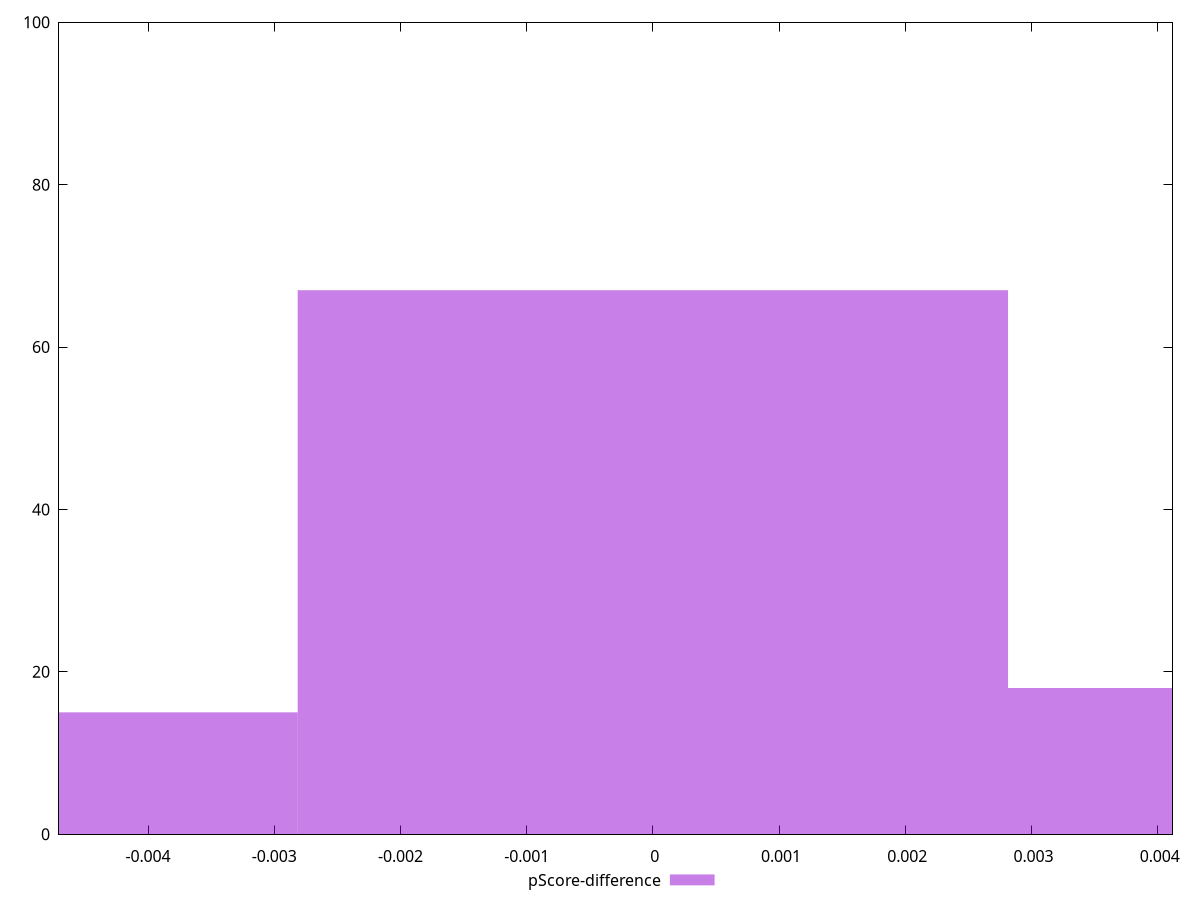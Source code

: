 reset

$pScoreDifference <<EOF
0 67
0.005628916683314227 18
-0.005628916683314227 15
EOF

set key outside below
set boxwidth 0.005628916683314227
set xrange [-0.004705882352941171:0.0041176470588235314]
set yrange [0:100]
set trange [0:100]
set style fill transparent solid 0.5 noborder
set terminal svg size 640, 490 enhanced background rgb 'white'
set output "reports/report_00027_2021-02-24T12-40-31.850Z/unused-javascript/samples/agenda/pScore-difference/histogram.svg"

plot $pScoreDifference title "pScore-difference" with boxes

reset
